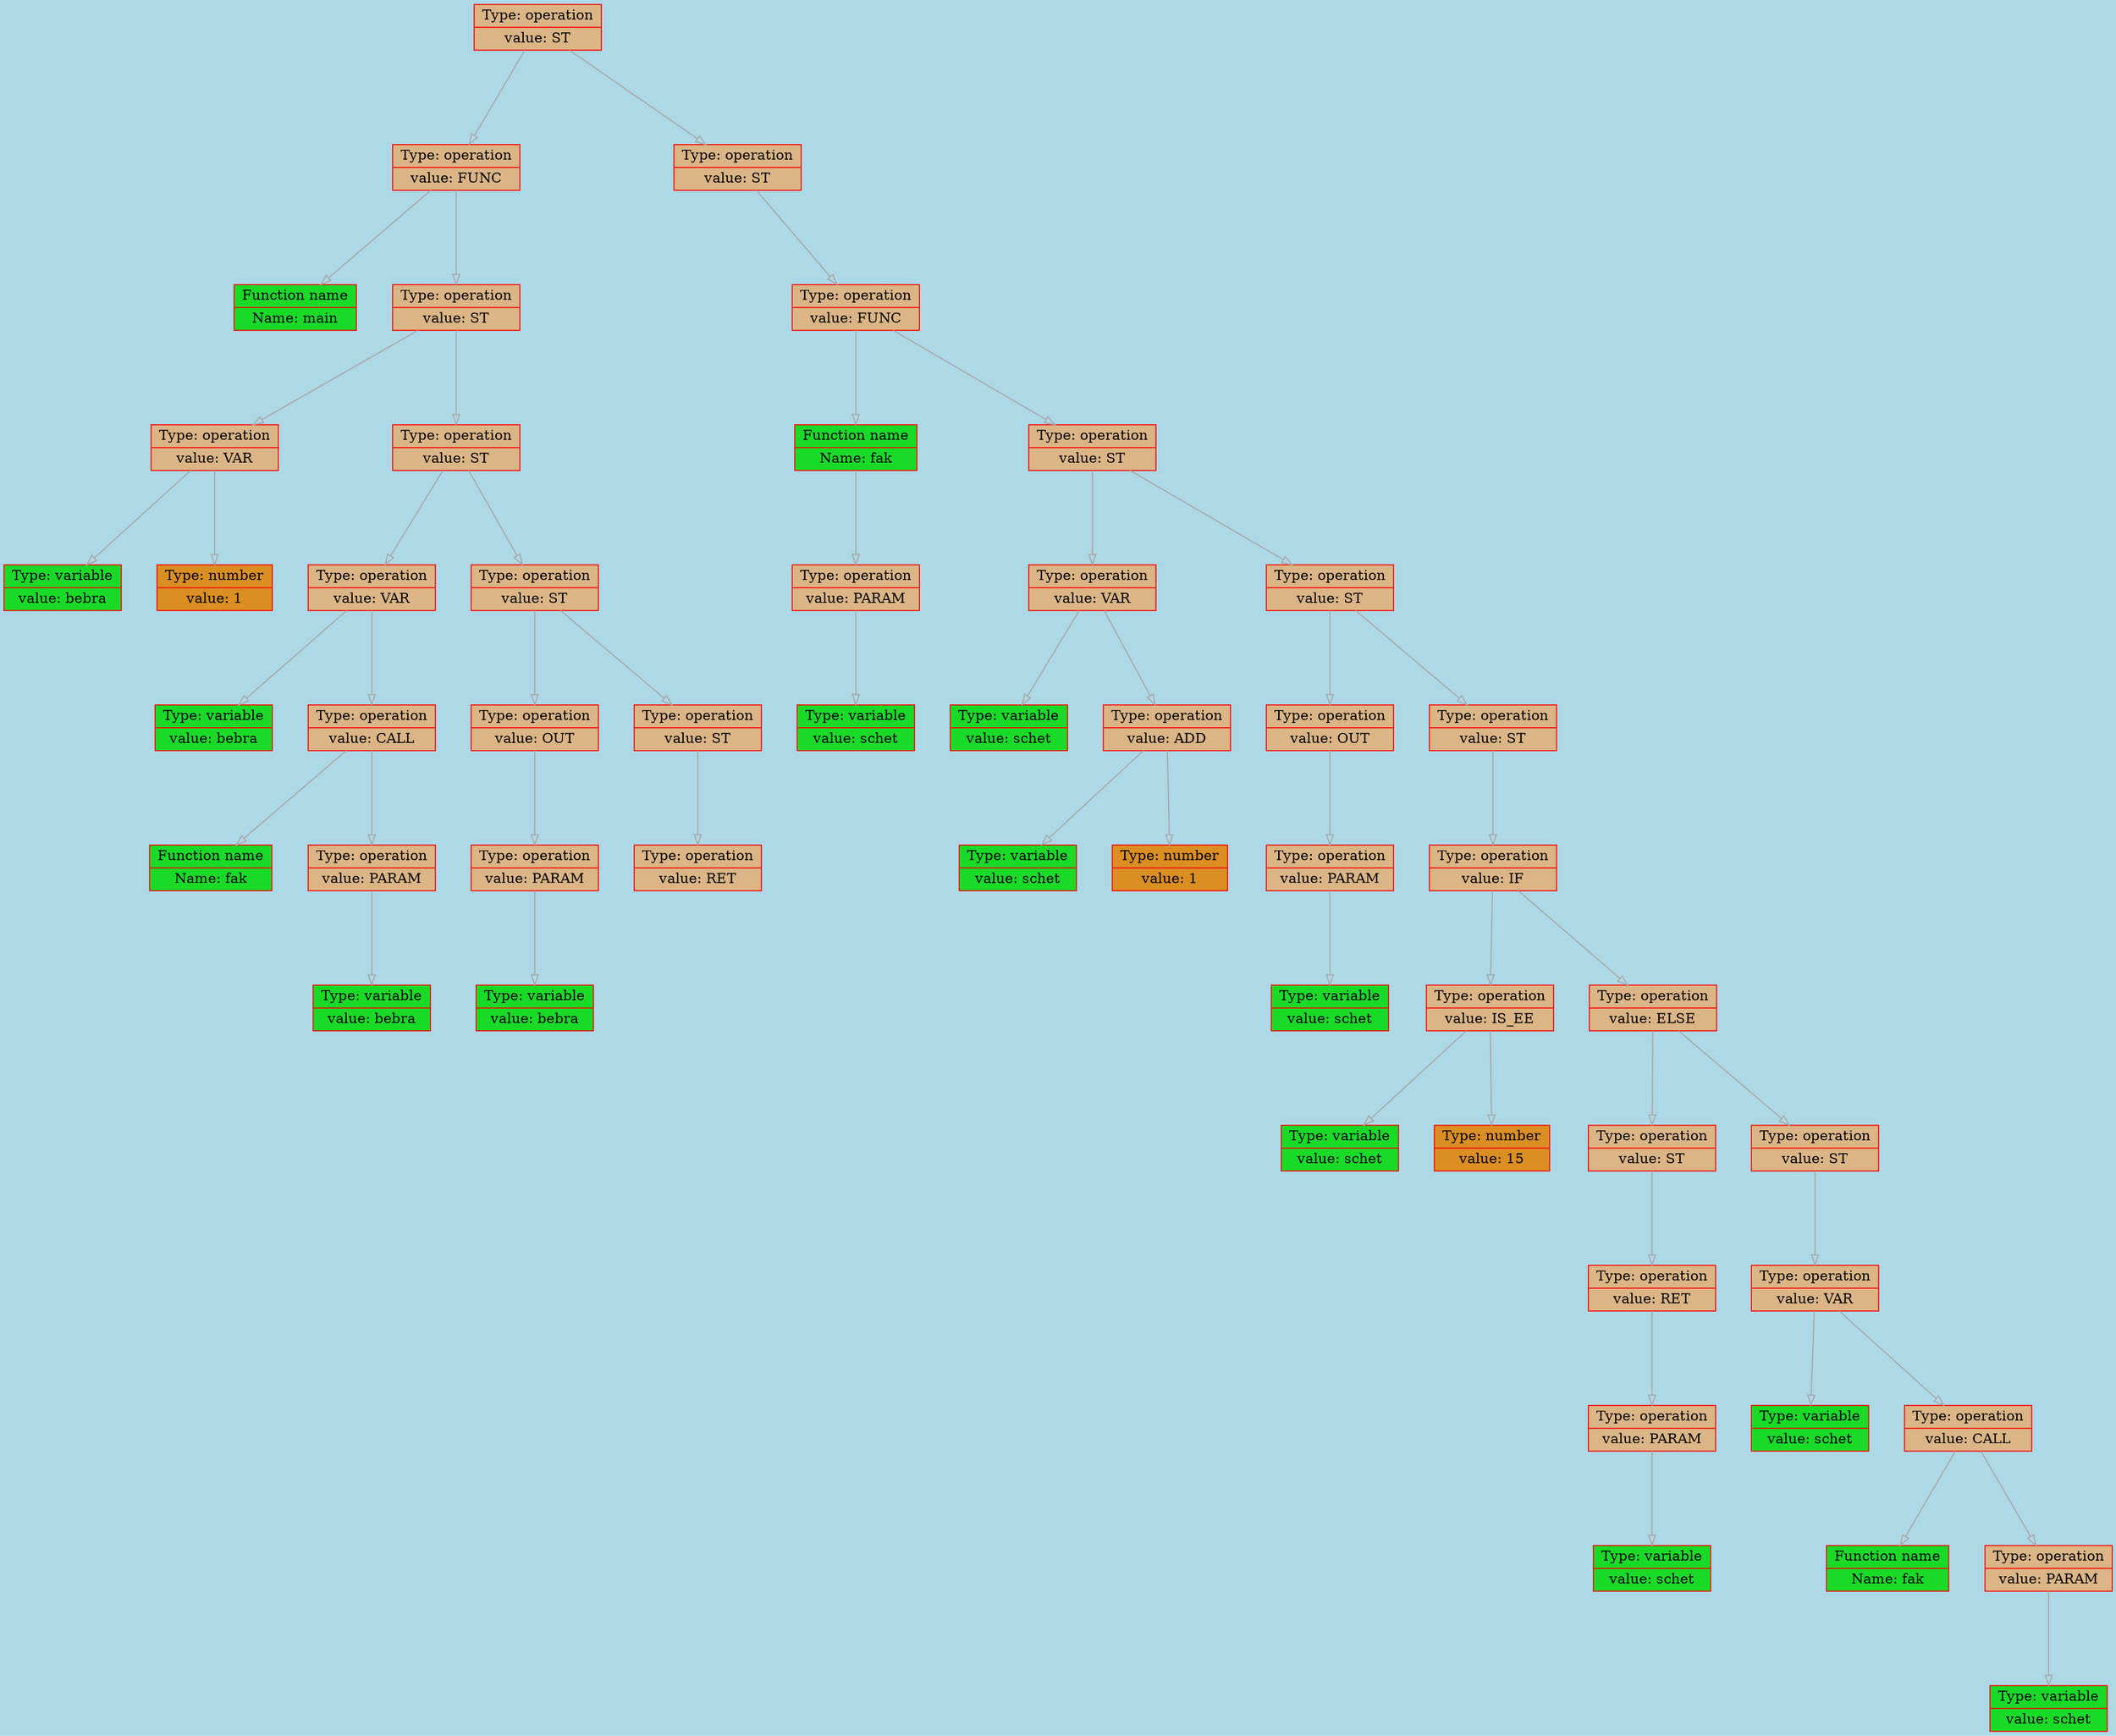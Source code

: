 
    digraph g {
        bgcolor="lightblue";
        dpi      = 200;
        fontname = "Comic Sans MS";
        fontsize = 20;
        rankdir   =  TB;
        edge [color = darkgrey, arrowhead = onormal, arrowsize = 1, penwidth = 1.2]
        graph[fillcolor = lightgreen, ranksep = 1.3, nodesep = 0.5,
        style = "rounded, filled",color = green, penwidth = 2]

    Node000001f8fcb1ab50[shape=record, width=0.2, style="filled", color="red", fillcolor="#DBB585",label=" {Type: operation | value: ST}"] 
 
Node000001f8fcb1a970[shape=record, width=0.2, style="filled", color="red", fillcolor="#DBB585",label=" {Type: operation | value: FUNC}"] 
 
Node000001f8fcb19f80[shape=record, width=0.2, style="filled", color="red", fillcolor="#19DB27",label=" {Function name |Name: main}"] 
 
Node000001f8fcb1a6d0[shape=record, width=0.2, style="filled", color="red", fillcolor="#DBB585",label=" {Type: operation | value: ST}"] 
 
Node000001f8fcb19d70[shape=record, width=0.2, style="filled", color="red", fillcolor="#DBB585",label=" {Type: operation | value: VAR}"] 
 
Node000001f8fcb19e60[shape=record, width=0.2, style="filled", color="red", fillcolor="#19DB27",label=" {Type: variable | value: bebra}"] 
 
Node000001f8fcb19e30[shape=record, width=0.2, style="filled", color="red", fillcolor="#DB8E21",label=" {Type: number | value: 1}"] 
 
Node000001f8fcb1aa90[shape=record, width=0.2, style="filled", color="red", fillcolor="#DBB585",label=" {Type: operation | value: ST}"] 
 
Node000001f8fcb1a070[shape=record, width=0.2, style="filled", color="red", fillcolor="#DBB585",label=" {Type: operation | value: VAR}"] 
 
Node000001f8fcb19e90[shape=record, width=0.2, style="filled", color="red", fillcolor="#19DB27",label=" {Type: variable | value: bebra}"] 
 
Node000001f8fcb1a040[shape=record, width=0.2, style="filled", color="red", fillcolor="#DBB585",label=" {Type: operation | value: CALL}"] 
 
Node000001f8fcb19fe0[shape=record, width=0.2, style="filled", color="red", fillcolor="#19DB27",label=" {Function name |Name: fak}"] 
 
Node000001f8fcb1a010[shape=record, width=0.2, style="filled", color="red", fillcolor="#DBB585",label=" {Type: operation | value: PARAM}"] 
 
Node000001f8fcb19f50[shape=record, width=0.2, style="filled", color="red", fillcolor="#19DB27",label=" {Type: variable | value: bebra}"] 
 
Node000001f8fcb1ad60[shape=record, width=0.2, style="filled", color="red", fillcolor="#DBB585",label=" {Type: operation | value: ST}"] 
 
Node000001f8fcb19ef0[shape=record, width=0.2, style="filled", color="red", fillcolor="#DBB585",label=" {Type: operation | value: OUT}"] 
 
Node000001f8fcb19d40[shape=record, width=0.2, style="filled", color="red", fillcolor="#DBB585",label=" {Type: operation | value: PARAM}"] 
 
Node000001f8fcb19d10[shape=record, width=0.2, style="filled", color="red", fillcolor="#19DB27",label=" {Type: variable | value: bebra}"] 
 
Node000001f8fcb1ac70[shape=record, width=0.2, style="filled", color="red", fillcolor="#DBB585",label=" {Type: operation | value: ST}"] 
 
Node000001f8fcb1ad30[shape=record, width=0.2, style="filled", color="red", fillcolor="#DBB585",label=" {Type: operation | value: RET}"] 
 
Node000001f8fcb1ab20[shape=record, width=0.2, style="filled", color="red", fillcolor="#DBB585",label=" {Type: operation | value: ST}"] 
 
Node000001f8fcb1aac0[shape=record, width=0.2, style="filled", color="red", fillcolor="#DBB585",label=" {Type: operation | value: FUNC}"] 
 
Node000001f8fcb1a700[shape=record, width=0.2, style="filled", color="red", fillcolor="#19DB27",label=" {Function name |Name: fak}"] 
 
Node000001f8fcb1ac10[shape=record, width=0.2, style="filled", color="red", fillcolor="#DBB585",label=" {Type: operation | value: PARAM}"] 
 
Node000001f8fcb1aaf0[shape=record, width=0.2, style="filled", color="red", fillcolor="#19DB27",label=" {Type: variable | value: schet}"] 
 
Node000001f8fcb1a940[shape=record, width=0.2, style="filled", color="red", fillcolor="#DBB585",label=" {Type: operation | value: ST}"] 
 
Node000001f8fcb1a730[shape=record, width=0.2, style="filled", color="red", fillcolor="#DBB585",label=" {Type: operation | value: VAR}"] 
 
Node000001f8fcb1ab80[shape=record, width=0.2, style="filled", color="red", fillcolor="#19DB27",label=" {Type: variable | value: schet}"] 
 
Node000001f8fcb1a790[shape=record, width=0.2, style="filled", color="red", fillcolor="#DBB585",label=" {Type: operation | value: ADD}"] 
 
Node000001f8fcb1abb0[shape=record, width=0.2, style="filled", color="red", fillcolor="#19DB27",label=" {Type: variable | value: schet}"] 
 
Node000001f8fcb1a9a0[shape=record, width=0.2, style="filled", color="red", fillcolor="#DB8E21",label=" {Type: number | value: 1}"] 
 
Node000001f8fcb1aa60[shape=record, width=0.2, style="filled", color="red", fillcolor="#DBB585",label=" {Type: operation | value: ST}"] 
 
Node000001f8fcb1a910[shape=record, width=0.2, style="filled", color="red", fillcolor="#DBB585",label=" {Type: operation | value: OUT}"] 
 
Node000001f8fcb1adc0[shape=record, width=0.2, style="filled", color="red", fillcolor="#DBB585",label=" {Type: operation | value: PARAM}"] 
 
Node000001f8fcb1a8e0[shape=record, width=0.2, style="filled", color="red", fillcolor="#19DB27",label=" {Type: variable | value: schet}"] 
 
Node000001f8fcb1acd0[shape=record, width=0.2, style="filled", color="red", fillcolor="#DBB585",label=" {Type: operation | value: ST}"] 
 
Node000001f8fcb1ae20[shape=record, width=0.2, style="filled", color="red", fillcolor="#DBB585",label=" {Type: operation | value: IF}"] 
 
Node000001f8fcb1ac40[shape=record, width=0.2, style="filled", color="red", fillcolor="#DBB585",label=" {Type: operation | value: IS_EE}"] 
 
Node000001f8fcb1aa30[shape=record, width=0.2, style="filled", color="red", fillcolor="#19DB27",label=" {Type: variable | value: schet}"] 
 
Node000001f8fcb1a7f0[shape=record, width=0.2, style="filled", color="red", fillcolor="#DB8E21",label=" {Type: number | value: 15}"] 
 
Node000001f8fcb1a8b0[shape=record, width=0.2, style="filled", color="red", fillcolor="#DBB585",label=" {Type: operation | value: ELSE}"] 
 
Node000001f8fcb1a820[shape=record, width=0.2, style="filled", color="red", fillcolor="#DBB585",label=" {Type: operation | value: ST}"] 
 
Node000001f8fcb1a760[shape=record, width=0.2, style="filled", color="red", fillcolor="#DBB585",label=" {Type: operation | value: RET}"] 
 
Node000001f8fcb1ae50[shape=record, width=0.2, style="filled", color="red", fillcolor="#DBB585",label=" {Type: operation | value: PARAM}"] 
 
Node000001f8fcb1a7c0[shape=record, width=0.2, style="filled", color="red", fillcolor="#19DB27",label=" {Type: variable | value: schet}"] 
 
Node000001f8fcb1ad90[shape=record, width=0.2, style="filled", color="red", fillcolor="#DBB585",label=" {Type: operation | value: ST}"] 
 
Node000001f8fcb1aca0[shape=record, width=0.2, style="filled", color="red", fillcolor="#DBB585",label=" {Type: operation | value: VAR}"] 
 
Node000001f8fcb1aa00[shape=record, width=0.2, style="filled", color="red", fillcolor="#19DB27",label=" {Type: variable | value: schet}"] 
 
Node000001f8fcb1a880[shape=record, width=0.2, style="filled", color="red", fillcolor="#DBB585",label=" {Type: operation | value: CALL}"] 
 
Node000001f8fcb1a850[shape=record, width=0.2, style="filled", color="red", fillcolor="#19DB27",label=" {Function name |Name: fak}"] 
 
Node000001f8fcb1adf0[shape=record, width=0.2, style="filled", color="red", fillcolor="#DBB585",label=" {Type: operation | value: PARAM}"] 
 
Node000001f8fcb1a9d0[shape=record, width=0.2, style="filled", color="red", fillcolor="#19DB27",label=" {Type: variable | value: schet}"] 
 
Node000001f8fcb1ab50->Node000001f8fcb1a970
Node000001f8fcb1a970->Node000001f8fcb19f80
Node000001f8fcb1a970->Node000001f8fcb1a6d0
Node000001f8fcb1a6d0->Node000001f8fcb19d70
Node000001f8fcb19d70->Node000001f8fcb19e60
Node000001f8fcb19d70->Node000001f8fcb19e30
Node000001f8fcb1a6d0->Node000001f8fcb1aa90
Node000001f8fcb1aa90->Node000001f8fcb1a070
Node000001f8fcb1a070->Node000001f8fcb19e90
Node000001f8fcb1a070->Node000001f8fcb1a040
Node000001f8fcb1a040->Node000001f8fcb19fe0
Node000001f8fcb1a040->Node000001f8fcb1a010
Node000001f8fcb1a010->Node000001f8fcb19f50
Node000001f8fcb1aa90->Node000001f8fcb1ad60
Node000001f8fcb1ad60->Node000001f8fcb19ef0
Node000001f8fcb19ef0->Node000001f8fcb19d40
Node000001f8fcb19d40->Node000001f8fcb19d10
Node000001f8fcb1ad60->Node000001f8fcb1ac70
Node000001f8fcb1ac70->Node000001f8fcb1ad30
Node000001f8fcb1ab50->Node000001f8fcb1ab20
Node000001f8fcb1ab20->Node000001f8fcb1aac0
Node000001f8fcb1aac0->Node000001f8fcb1a700
Node000001f8fcb1a700->Node000001f8fcb1ac10
Node000001f8fcb1ac10->Node000001f8fcb1aaf0
Node000001f8fcb1aac0->Node000001f8fcb1a940
Node000001f8fcb1a940->Node000001f8fcb1a730
Node000001f8fcb1a730->Node000001f8fcb1ab80
Node000001f8fcb1a730->Node000001f8fcb1a790
Node000001f8fcb1a790->Node000001f8fcb1abb0
Node000001f8fcb1a790->Node000001f8fcb1a9a0
Node000001f8fcb1a940->Node000001f8fcb1aa60
Node000001f8fcb1aa60->Node000001f8fcb1a910
Node000001f8fcb1a910->Node000001f8fcb1adc0
Node000001f8fcb1adc0->Node000001f8fcb1a8e0
Node000001f8fcb1aa60->Node000001f8fcb1acd0
Node000001f8fcb1acd0->Node000001f8fcb1ae20
Node000001f8fcb1ae20->Node000001f8fcb1ac40
Node000001f8fcb1ac40->Node000001f8fcb1aa30
Node000001f8fcb1ac40->Node000001f8fcb1a7f0
Node000001f8fcb1ae20->Node000001f8fcb1a8b0
Node000001f8fcb1a8b0->Node000001f8fcb1a820
Node000001f8fcb1a820->Node000001f8fcb1a760
Node000001f8fcb1a760->Node000001f8fcb1ae50
Node000001f8fcb1ae50->Node000001f8fcb1a7c0
Node000001f8fcb1a8b0->Node000001f8fcb1ad90
Node000001f8fcb1ad90->Node000001f8fcb1aca0
Node000001f8fcb1aca0->Node000001f8fcb1aa00
Node000001f8fcb1aca0->Node000001f8fcb1a880
Node000001f8fcb1a880->Node000001f8fcb1a850
Node000001f8fcb1a880->Node000001f8fcb1adf0
Node000001f8fcb1adf0->Node000001f8fcb1a9d0
}
